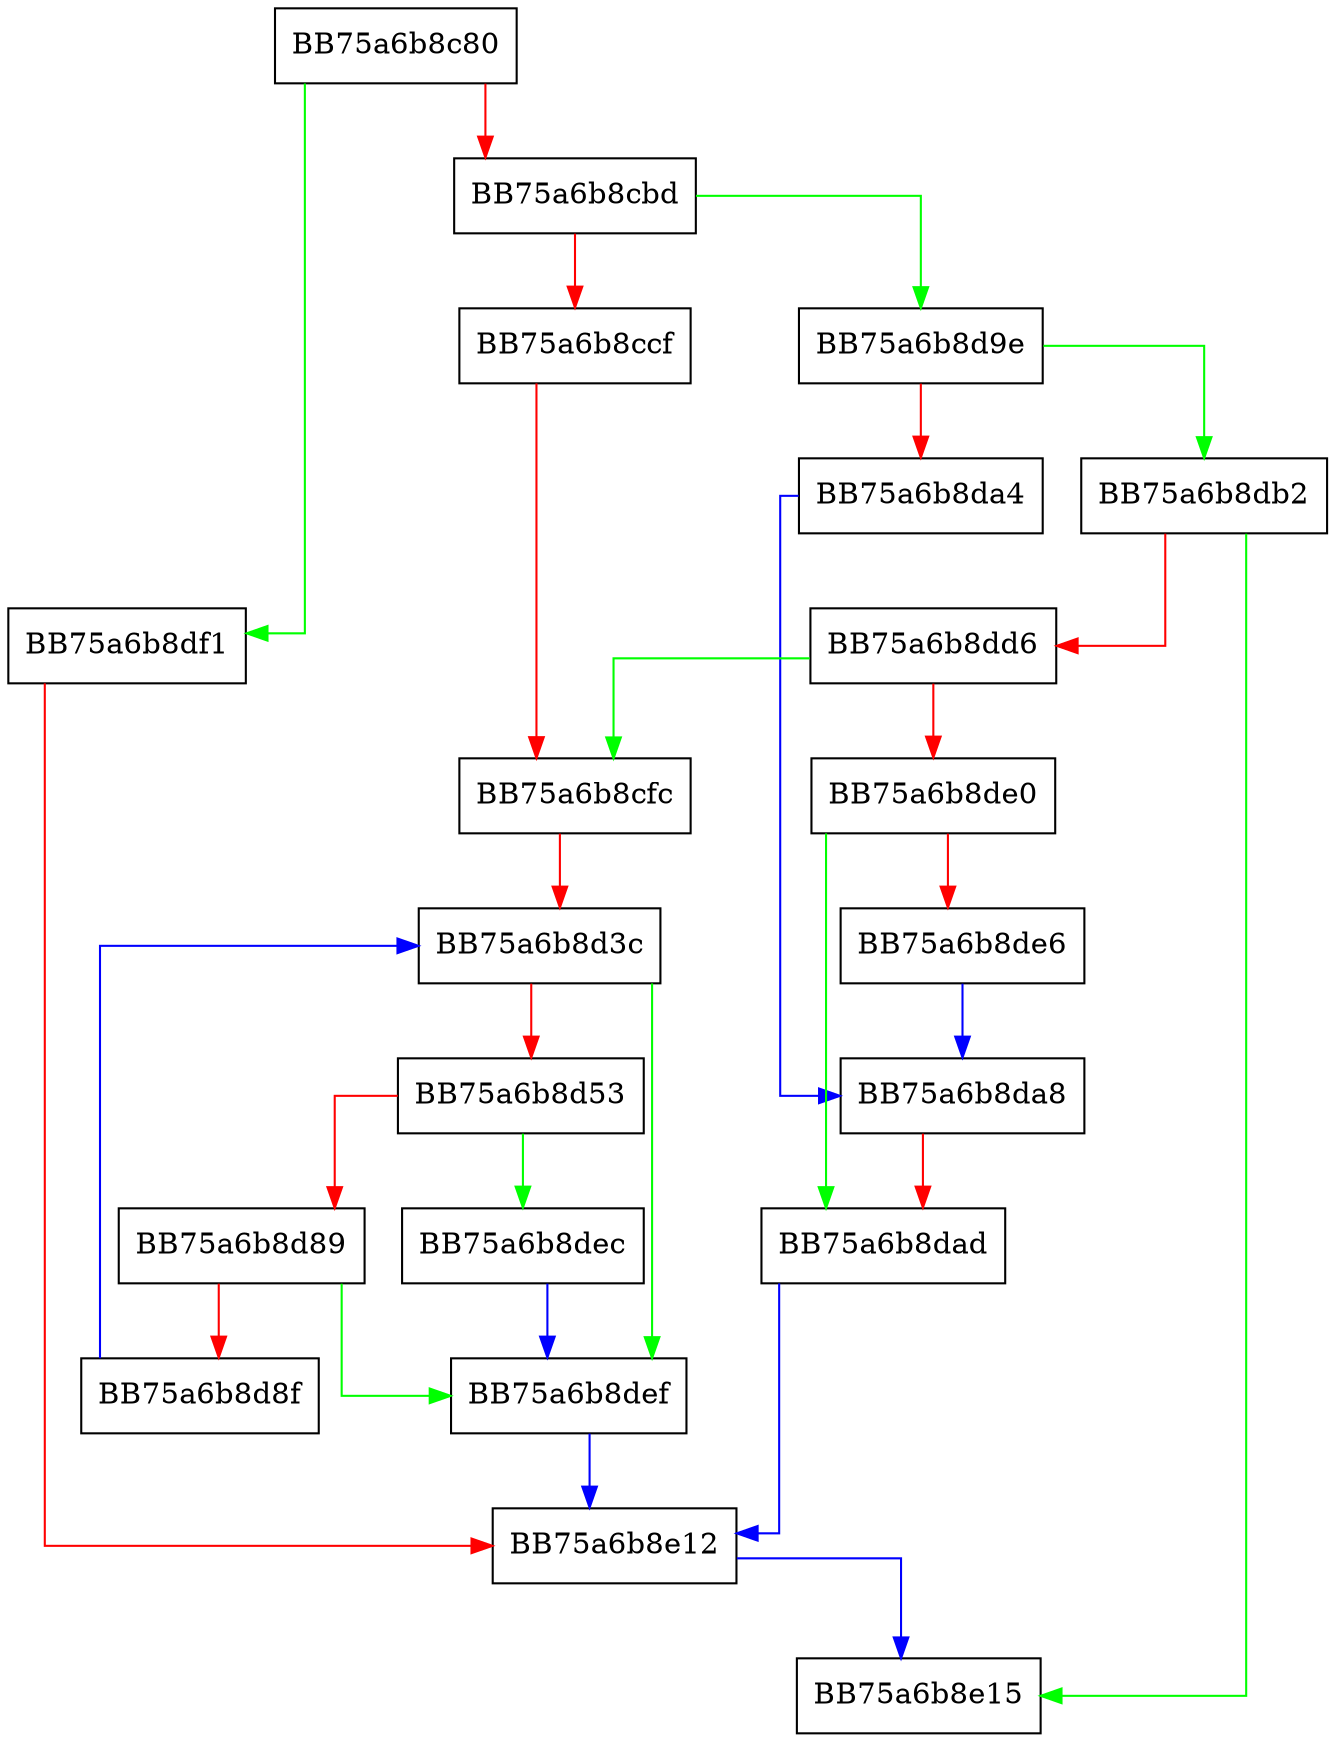 digraph eval {
  node [shape="box"];
  graph [splines=ortho];
  BB75a6b8c80 -> BB75a6b8df1 [color="green"];
  BB75a6b8c80 -> BB75a6b8cbd [color="red"];
  BB75a6b8cbd -> BB75a6b8d9e [color="green"];
  BB75a6b8cbd -> BB75a6b8ccf [color="red"];
  BB75a6b8ccf -> BB75a6b8cfc [color="red"];
  BB75a6b8cfc -> BB75a6b8d3c [color="red"];
  BB75a6b8d3c -> BB75a6b8def [color="green"];
  BB75a6b8d3c -> BB75a6b8d53 [color="red"];
  BB75a6b8d53 -> BB75a6b8dec [color="green"];
  BB75a6b8d53 -> BB75a6b8d89 [color="red"];
  BB75a6b8d89 -> BB75a6b8def [color="green"];
  BB75a6b8d89 -> BB75a6b8d8f [color="red"];
  BB75a6b8d8f -> BB75a6b8d3c [color="blue"];
  BB75a6b8d9e -> BB75a6b8db2 [color="green"];
  BB75a6b8d9e -> BB75a6b8da4 [color="red"];
  BB75a6b8da4 -> BB75a6b8da8 [color="blue"];
  BB75a6b8da8 -> BB75a6b8dad [color="red"];
  BB75a6b8dad -> BB75a6b8e12 [color="blue"];
  BB75a6b8db2 -> BB75a6b8e15 [color="green"];
  BB75a6b8db2 -> BB75a6b8dd6 [color="red"];
  BB75a6b8dd6 -> BB75a6b8cfc [color="green"];
  BB75a6b8dd6 -> BB75a6b8de0 [color="red"];
  BB75a6b8de0 -> BB75a6b8dad [color="green"];
  BB75a6b8de0 -> BB75a6b8de6 [color="red"];
  BB75a6b8de6 -> BB75a6b8da8 [color="blue"];
  BB75a6b8dec -> BB75a6b8def [color="blue"];
  BB75a6b8def -> BB75a6b8e12 [color="blue"];
  BB75a6b8df1 -> BB75a6b8e12 [color="red"];
  BB75a6b8e12 -> BB75a6b8e15 [color="blue"];
}